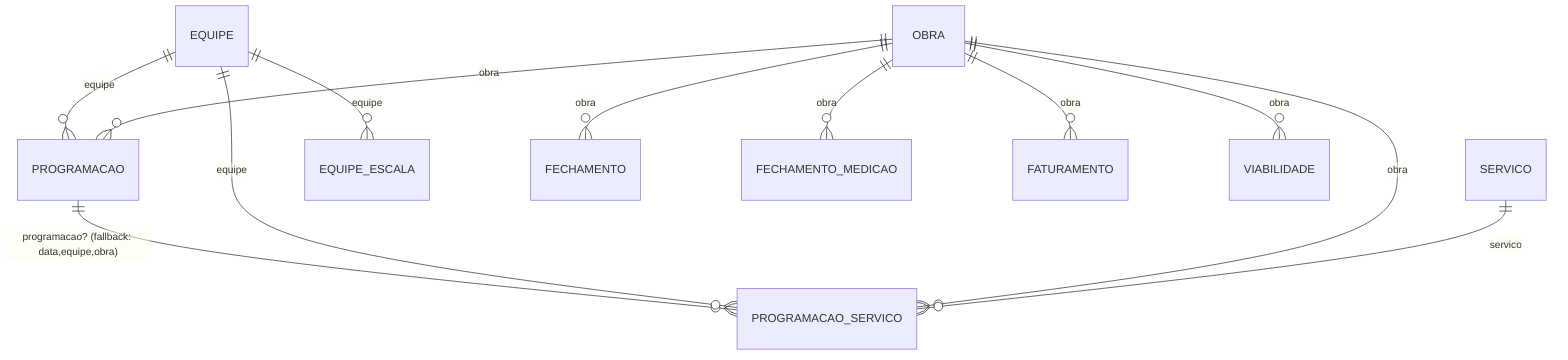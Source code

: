 erDiagram
  EQUIPE ||--o{ PROGRAMACAO : "equipe"
  OBRA   ||--o{ PROGRAMACAO : "obra"
  PROGRAMACAO ||--o{ PROGRAMACAO_SERVICO : "programacao? (fallback: data,equipe,obra)"
  EQUIPE ||--o{ PROGRAMACAO_SERVICO : "equipe"
  OBRA   ||--o{ PROGRAMACAO_SERVICO : "obra"
  SERVICO||--o{ PROGRAMACAO_SERVICO : "servico"
  EQUIPE ||--o{ EQUIPE_ESCALA : "equipe"
  OBRA   ||--o{ FECHAMENTO : "obra"
  OBRA   ||--o{ FECHAMENTO_MEDICAO : "obra"
  OBRA   ||--o{ FATURAMENTO : "obra"
  OBRA   ||--o{ VIABILIDADE : "obra"